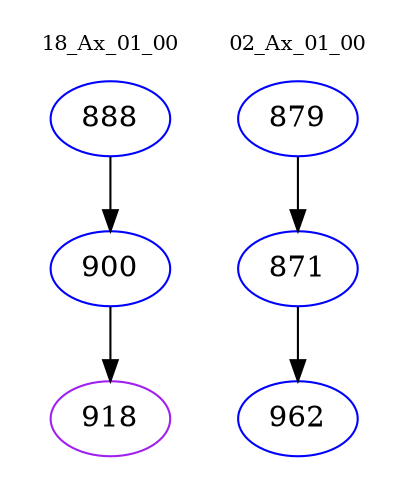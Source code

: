 digraph{
subgraph cluster_0 {
color = white
label = "18_Ax_01_00";
fontsize=10;
T0_888 [label="888", color="blue"]
T0_888 -> T0_900 [color="black"]
T0_900 [label="900", color="blue"]
T0_900 -> T0_918 [color="black"]
T0_918 [label="918", color="purple"]
}
subgraph cluster_1 {
color = white
label = "02_Ax_01_00";
fontsize=10;
T1_879 [label="879", color="blue"]
T1_879 -> T1_871 [color="black"]
T1_871 [label="871", color="blue"]
T1_871 -> T1_962 [color="black"]
T1_962 [label="962", color="blue"]
}
}
